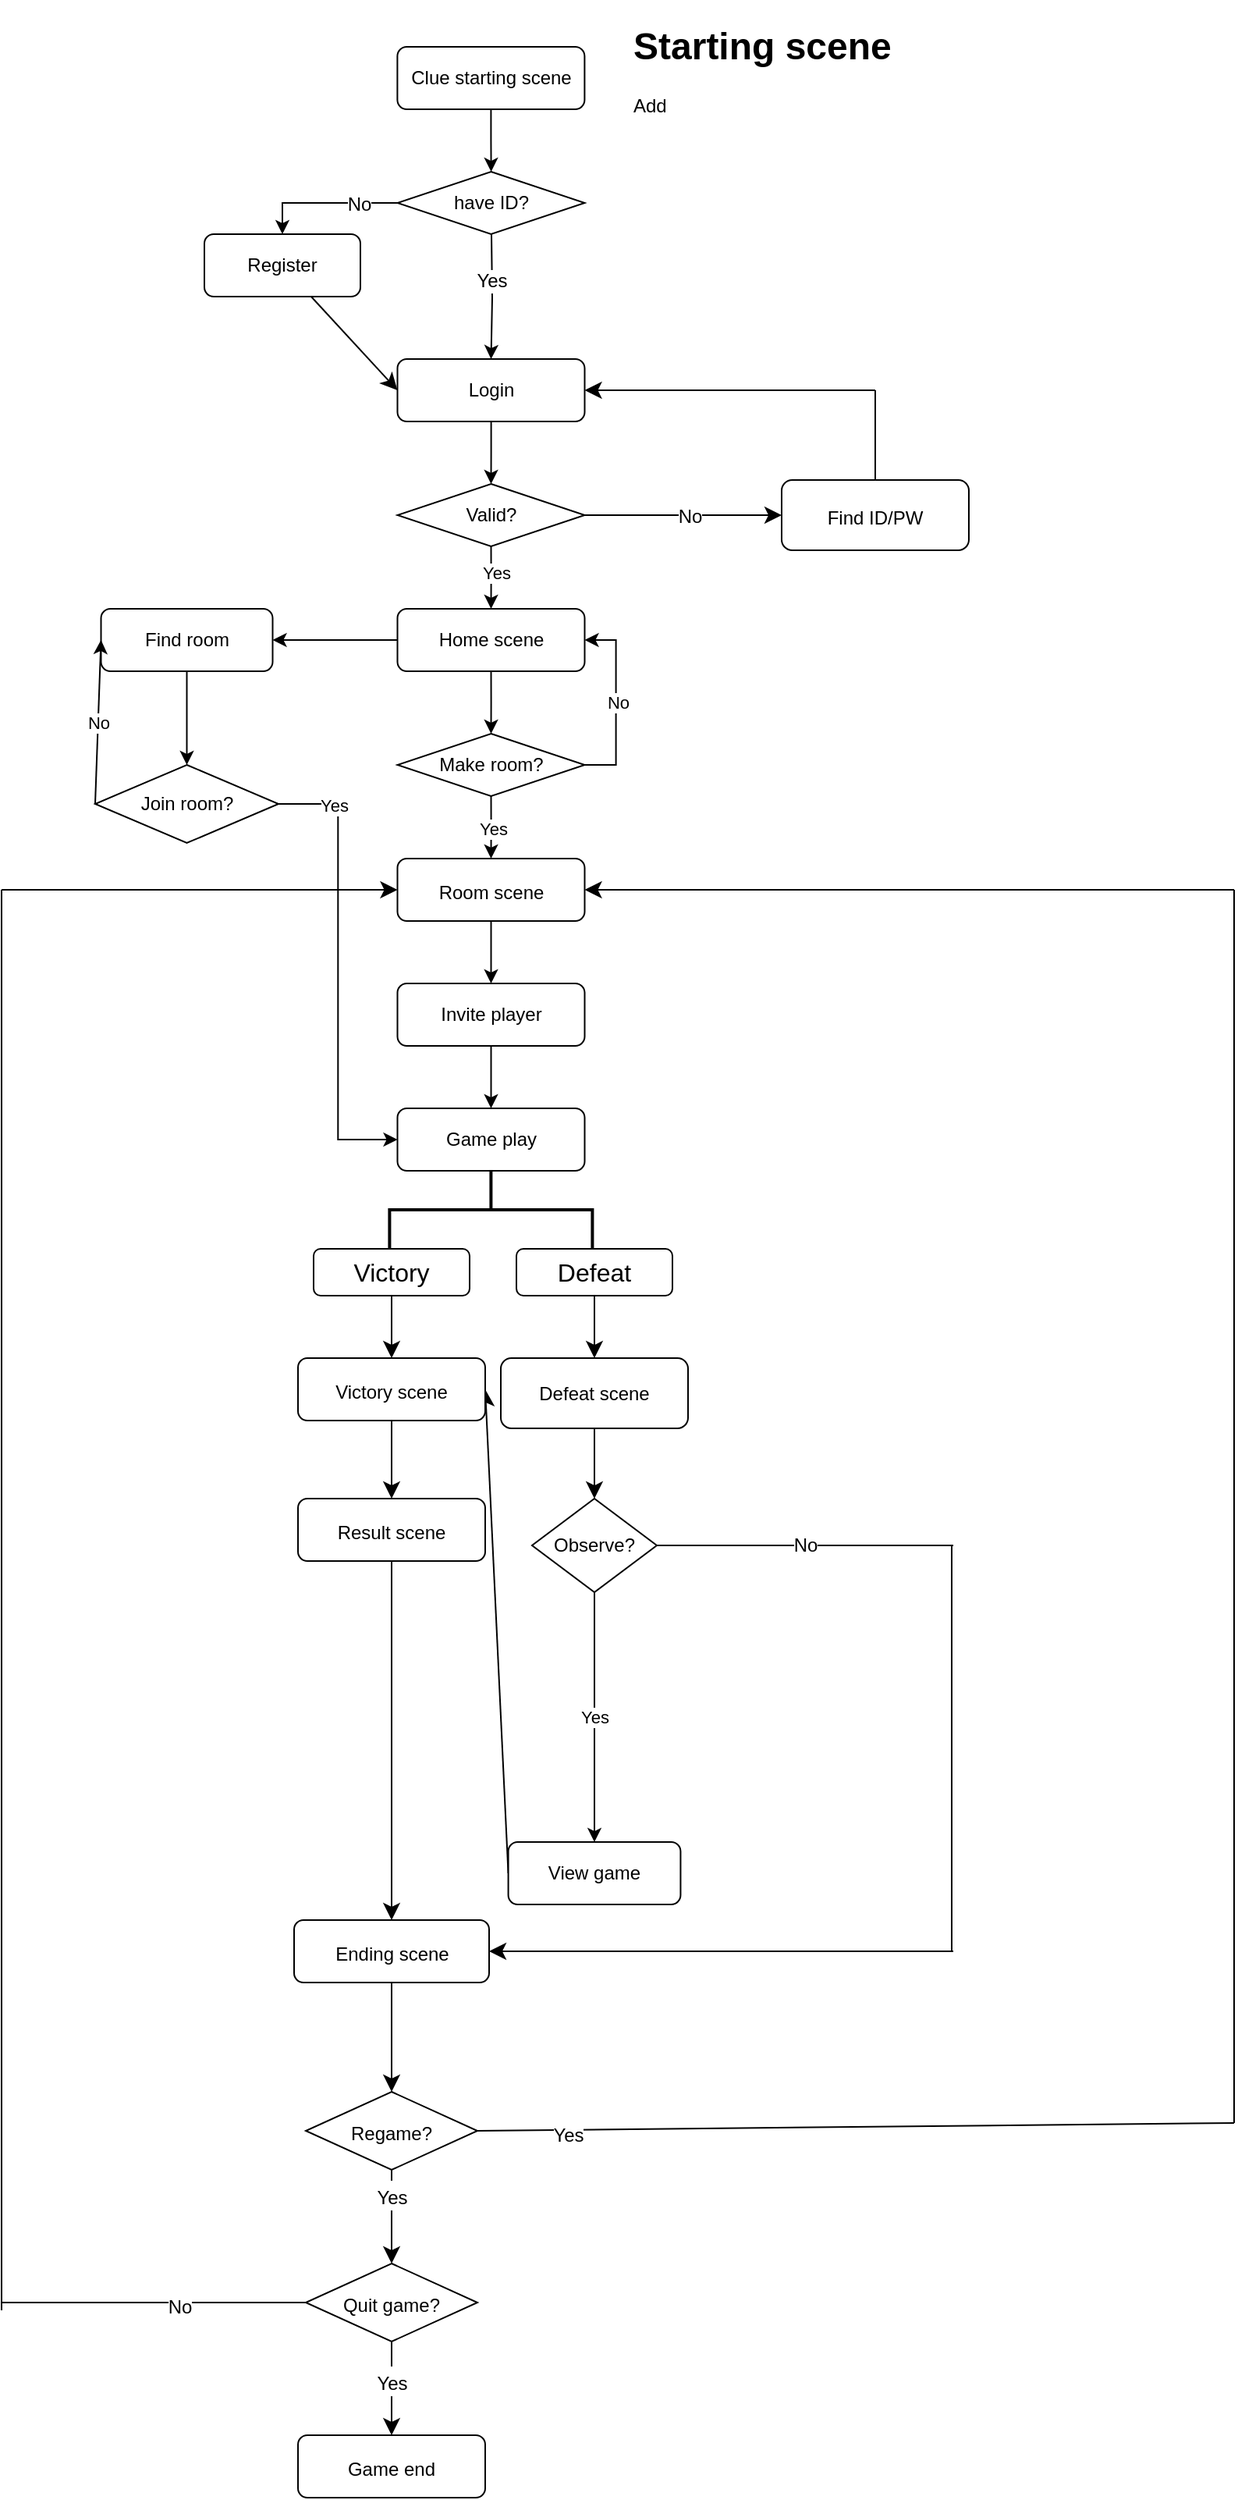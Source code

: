 <mxfile version="22.1.21" type="github">
  <diagram id="C5RBs43oDa-KdzZeNtuy" name="Page-1">
    <mxGraphModel dx="1416" dy="1014" grid="1" gridSize="10" guides="1" tooltips="1" connect="1" arrows="1" fold="1" page="1" pageScale="1" pageWidth="827" pageHeight="1169" math="0" shadow="0">
      <root>
        <mxCell id="WIyWlLk6GJQsqaUBKTNV-0" />
        <mxCell id="WIyWlLk6GJQsqaUBKTNV-1" parent="WIyWlLk6GJQsqaUBKTNV-0" />
        <mxCell id="JwCSaX0RSoOB0MdqLCf4-31" style="edgeStyle=orthogonalEdgeStyle;rounded=0;orthogonalLoop=1;jettySize=auto;html=1;" parent="WIyWlLk6GJQsqaUBKTNV-1" source="WIyWlLk6GJQsqaUBKTNV-3" target="JwCSaX0RSoOB0MdqLCf4-32" edge="1">
          <mxGeometry relative="1" as="geometry">
            <mxPoint x="403.7" y="160" as="targetPoint" />
          </mxGeometry>
        </mxCell>
        <mxCell id="WIyWlLk6GJQsqaUBKTNV-3" value="Clue starting scene" style="rounded=1;whiteSpace=wrap;html=1;fontSize=12;glass=0;strokeWidth=1;shadow=0;" parent="WIyWlLk6GJQsqaUBKTNV-1" vertex="1">
          <mxGeometry x="343.7" y="80" width="120" height="40" as="geometry" />
        </mxCell>
        <mxCell id="3HpmYtwetIIkrx0pe5Fz-3" value="" style="edgeStyle=orthogonalEdgeStyle;rounded=0;orthogonalLoop=1;jettySize=auto;html=1;" parent="WIyWlLk6GJQsqaUBKTNV-1" source="3HpmYtwetIIkrx0pe5Fz-0" edge="1">
          <mxGeometry relative="1" as="geometry">
            <mxPoint x="403.75" y="360" as="targetPoint" />
          </mxGeometry>
        </mxCell>
        <mxCell id="3HpmYtwetIIkrx0pe5Fz-0" value="Login" style="rounded=1;whiteSpace=wrap;html=1;" parent="WIyWlLk6GJQsqaUBKTNV-1" vertex="1">
          <mxGeometry x="343.75" y="280" width="120" height="40" as="geometry" />
        </mxCell>
        <mxCell id="3HpmYtwetIIkrx0pe5Fz-1" style="edgeStyle=orthogonalEdgeStyle;rounded=0;orthogonalLoop=1;jettySize=auto;html=1;exitX=0.5;exitY=1;exitDx=0;exitDy=0;" parent="WIyWlLk6GJQsqaUBKTNV-1" source="3HpmYtwetIIkrx0pe5Fz-0" target="3HpmYtwetIIkrx0pe5Fz-0" edge="1">
          <mxGeometry relative="1" as="geometry" />
        </mxCell>
        <mxCell id="3HpmYtwetIIkrx0pe5Fz-13" style="edgeStyle=orthogonalEdgeStyle;rounded=0;orthogonalLoop=1;jettySize=auto;html=1;exitX=0.5;exitY=1;exitDx=0;exitDy=0;" parent="WIyWlLk6GJQsqaUBKTNV-1" source="3HpmYtwetIIkrx0pe5Fz-2" edge="1">
          <mxGeometry relative="1" as="geometry">
            <mxPoint x="403.75" y="520" as="targetPoint" />
          </mxGeometry>
        </mxCell>
        <mxCell id="JwCSaX0RSoOB0MdqLCf4-6" style="edgeStyle=orthogonalEdgeStyle;rounded=0;orthogonalLoop=1;jettySize=auto;html=1;" parent="WIyWlLk6GJQsqaUBKTNV-1" source="3HpmYtwetIIkrx0pe5Fz-2" edge="1">
          <mxGeometry relative="1" as="geometry">
            <mxPoint x="263.75" y="460" as="targetPoint" />
          </mxGeometry>
        </mxCell>
        <mxCell id="3HpmYtwetIIkrx0pe5Fz-2" value="Home scene" style="whiteSpace=wrap;html=1;rounded=1;" parent="WIyWlLk6GJQsqaUBKTNV-1" vertex="1">
          <mxGeometry x="343.75" y="440" width="120" height="40" as="geometry" />
        </mxCell>
        <mxCell id="3HpmYtwetIIkrx0pe5Fz-8" style="edgeStyle=orthogonalEdgeStyle;rounded=0;orthogonalLoop=1;jettySize=auto;html=1;exitX=0.5;exitY=1;exitDx=0;exitDy=0;entryX=0.5;entryY=0;entryDx=0;entryDy=0;" parent="WIyWlLk6GJQsqaUBKTNV-1" source="3HpmYtwetIIkrx0pe5Fz-7" target="3HpmYtwetIIkrx0pe5Fz-2" edge="1">
          <mxGeometry relative="1" as="geometry">
            <Array as="points">
              <mxPoint x="403.75" y="420" />
              <mxPoint x="403.75" y="420" />
            </Array>
          </mxGeometry>
        </mxCell>
        <mxCell id="3HpmYtwetIIkrx0pe5Fz-11" value="Yes" style="edgeLabel;html=1;align=center;verticalAlign=middle;resizable=0;points=[];" parent="3HpmYtwetIIkrx0pe5Fz-8" vertex="1" connectable="0">
          <mxGeometry x="-0.15" y="3" relative="1" as="geometry">
            <mxPoint as="offset" />
          </mxGeometry>
        </mxCell>
        <mxCell id="Gx720E7wN7_lt2PWXB4A-30" style="edgeStyle=none;curved=1;rounded=0;orthogonalLoop=1;jettySize=auto;html=1;entryX=0;entryY=0.5;entryDx=0;entryDy=0;fontSize=12;startSize=8;endSize=8;" edge="1" parent="WIyWlLk6GJQsqaUBKTNV-1" source="3HpmYtwetIIkrx0pe5Fz-7" target="Gx720E7wN7_lt2PWXB4A-29">
          <mxGeometry relative="1" as="geometry" />
        </mxCell>
        <mxCell id="Gx720E7wN7_lt2PWXB4A-31" value="&lt;font style=&quot;font-size: 12px;&quot;&gt;No&lt;/font&gt;" style="edgeLabel;html=1;align=center;verticalAlign=middle;resizable=0;points=[];fontSize=16;" vertex="1" connectable="0" parent="Gx720E7wN7_lt2PWXB4A-30">
          <mxGeometry x="0.056" y="1" relative="1" as="geometry">
            <mxPoint as="offset" />
          </mxGeometry>
        </mxCell>
        <mxCell id="3HpmYtwetIIkrx0pe5Fz-7" value="Valid?" style="rhombus;whiteSpace=wrap;html=1;" parent="WIyWlLk6GJQsqaUBKTNV-1" vertex="1">
          <mxGeometry x="343.75" y="360" width="120" height="40" as="geometry" />
        </mxCell>
        <mxCell id="3HpmYtwetIIkrx0pe5Fz-16" style="edgeStyle=orthogonalEdgeStyle;rounded=0;orthogonalLoop=1;jettySize=auto;html=1;exitX=1;exitY=0.5;exitDx=0;exitDy=0;entryX=1;entryY=0.5;entryDx=0;entryDy=0;" parent="WIyWlLk6GJQsqaUBKTNV-1" source="3HpmYtwetIIkrx0pe5Fz-15" target="3HpmYtwetIIkrx0pe5Fz-2" edge="1">
          <mxGeometry relative="1" as="geometry" />
        </mxCell>
        <mxCell id="3HpmYtwetIIkrx0pe5Fz-19" value="No" style="edgeLabel;html=1;align=center;verticalAlign=middle;resizable=0;points=[];" parent="3HpmYtwetIIkrx0pe5Fz-16" vertex="1" connectable="0">
          <mxGeometry y="-1" relative="1" as="geometry">
            <mxPoint as="offset" />
          </mxGeometry>
        </mxCell>
        <mxCell id="3HpmYtwetIIkrx0pe5Fz-17" style="edgeStyle=orthogonalEdgeStyle;rounded=0;orthogonalLoop=1;jettySize=auto;html=1;exitX=0.5;exitY=1;exitDx=0;exitDy=0;" parent="WIyWlLk6GJQsqaUBKTNV-1" source="3HpmYtwetIIkrx0pe5Fz-15" edge="1">
          <mxGeometry relative="1" as="geometry">
            <mxPoint x="403.75" y="600" as="targetPoint" />
          </mxGeometry>
        </mxCell>
        <mxCell id="3HpmYtwetIIkrx0pe5Fz-18" value="Yes" style="edgeLabel;html=1;align=center;verticalAlign=middle;resizable=0;points=[];" parent="3HpmYtwetIIkrx0pe5Fz-17" vertex="1" connectable="0">
          <mxGeometry x="0.062" relative="1" as="geometry">
            <mxPoint as="offset" />
          </mxGeometry>
        </mxCell>
        <mxCell id="3HpmYtwetIIkrx0pe5Fz-15" value="Make room?" style="rhombus;whiteSpace=wrap;html=1;" parent="WIyWlLk6GJQsqaUBKTNV-1" vertex="1">
          <mxGeometry x="343.75" y="520" width="120" height="40" as="geometry" />
        </mxCell>
        <mxCell id="JwCSaX0RSoOB0MdqLCf4-1" style="edgeStyle=orthogonalEdgeStyle;rounded=0;orthogonalLoop=1;jettySize=auto;html=1;entryX=0.5;entryY=0;entryDx=0;entryDy=0;" parent="WIyWlLk6GJQsqaUBKTNV-1" source="ZR01JRABGJdEw6RTcn_Y-5" target="JwCSaX0RSoOB0MdqLCf4-0" edge="1">
          <mxGeometry relative="1" as="geometry" />
        </mxCell>
        <mxCell id="ZR01JRABGJdEw6RTcn_Y-5" value="&lt;font style=&quot;font-size: 12px;&quot;&gt;Room scene&lt;/font&gt;" style="rounded=1;whiteSpace=wrap;html=1;fontSize=16;" parent="WIyWlLk6GJQsqaUBKTNV-1" vertex="1">
          <mxGeometry x="343.75" y="600" width="120" height="40" as="geometry" />
        </mxCell>
        <mxCell id="JwCSaX0RSoOB0MdqLCf4-3" value="" style="edgeStyle=orthogonalEdgeStyle;rounded=0;orthogonalLoop=1;jettySize=auto;html=1;" parent="WIyWlLk6GJQsqaUBKTNV-1" source="JwCSaX0RSoOB0MdqLCf4-0" target="JwCSaX0RSoOB0MdqLCf4-2" edge="1">
          <mxGeometry relative="1" as="geometry" />
        </mxCell>
        <mxCell id="JwCSaX0RSoOB0MdqLCf4-0" value="Invite player" style="rounded=1;whiteSpace=wrap;html=1;" parent="WIyWlLk6GJQsqaUBKTNV-1" vertex="1">
          <mxGeometry x="343.75" y="680" width="120" height="40" as="geometry" />
        </mxCell>
        <mxCell id="JwCSaX0RSoOB0MdqLCf4-2" value="Game play" style="rounded=1;whiteSpace=wrap;html=1;" parent="WIyWlLk6GJQsqaUBKTNV-1" vertex="1">
          <mxGeometry x="343.75" y="760" width="120" height="40" as="geometry" />
        </mxCell>
        <mxCell id="JwCSaX0RSoOB0MdqLCf4-22" style="edgeStyle=orthogonalEdgeStyle;rounded=0;orthogonalLoop=1;jettySize=auto;html=1;entryX=0.5;entryY=0;entryDx=0;entryDy=0;" parent="WIyWlLk6GJQsqaUBKTNV-1" source="JwCSaX0RSoOB0MdqLCf4-7" target="JwCSaX0RSoOB0MdqLCf4-8" edge="1">
          <mxGeometry relative="1" as="geometry" />
        </mxCell>
        <mxCell id="JwCSaX0RSoOB0MdqLCf4-7" value="Find room" style="rounded=1;whiteSpace=wrap;html=1;" parent="WIyWlLk6GJQsqaUBKTNV-1" vertex="1">
          <mxGeometry x="153.75" y="440" width="110" height="40" as="geometry" />
        </mxCell>
        <mxCell id="JwCSaX0RSoOB0MdqLCf4-24" style="edgeStyle=orthogonalEdgeStyle;rounded=0;orthogonalLoop=1;jettySize=auto;html=1;entryX=0;entryY=0.5;entryDx=0;entryDy=0;" parent="WIyWlLk6GJQsqaUBKTNV-1" source="JwCSaX0RSoOB0MdqLCf4-8" target="JwCSaX0RSoOB0MdqLCf4-2" edge="1">
          <mxGeometry relative="1" as="geometry" />
        </mxCell>
        <mxCell id="JwCSaX0RSoOB0MdqLCf4-28" value="Yes" style="edgeLabel;html=1;align=center;verticalAlign=middle;resizable=0;points=[];" parent="JwCSaX0RSoOB0MdqLCf4-24" vertex="1" connectable="0">
          <mxGeometry x="-0.758" y="-1" relative="1" as="geometry">
            <mxPoint as="offset" />
          </mxGeometry>
        </mxCell>
        <mxCell id="JwCSaX0RSoOB0MdqLCf4-8" value="Join room?" style="rhombus;whiteSpace=wrap;html=1;" parent="WIyWlLk6GJQsqaUBKTNV-1" vertex="1">
          <mxGeometry x="150" y="540" width="117.5" height="50" as="geometry" />
        </mxCell>
        <mxCell id="JwCSaX0RSoOB0MdqLCf4-26" value="" style="endArrow=classic;html=1;rounded=0;exitX=0;exitY=0.5;exitDx=0;exitDy=0;entryX=0;entryY=0.5;entryDx=0;entryDy=0;" parent="WIyWlLk6GJQsqaUBKTNV-1" source="JwCSaX0RSoOB0MdqLCf4-8" target="JwCSaX0RSoOB0MdqLCf4-7" edge="1">
          <mxGeometry relative="1" as="geometry">
            <mxPoint x="43.75" y="470" as="sourcePoint" />
            <mxPoint x="149.75" y="470" as="targetPoint" />
          </mxGeometry>
        </mxCell>
        <mxCell id="JwCSaX0RSoOB0MdqLCf4-27" value="No" style="edgeLabel;resizable=0;html=1;align=center;verticalAlign=middle;" parent="JwCSaX0RSoOB0MdqLCf4-26" connectable="0" vertex="1">
          <mxGeometry relative="1" as="geometry" />
        </mxCell>
        <mxCell id="JwCSaX0RSoOB0MdqLCf4-29" value="&lt;h1&gt;Starting scene&lt;/h1&gt;&lt;p&gt;Add&amp;nbsp;&lt;/p&gt;" style="text;html=1;strokeColor=none;fillColor=none;spacing=5;spacingTop=-20;whiteSpace=wrap;overflow=hidden;rounded=0;" parent="WIyWlLk6GJQsqaUBKTNV-1" vertex="1">
          <mxGeometry x="490" y="60" width="360" height="90" as="geometry" />
        </mxCell>
        <mxCell id="JwCSaX0RSoOB0MdqLCf4-34" style="edgeStyle=orthogonalEdgeStyle;rounded=0;orthogonalLoop=1;jettySize=auto;html=1;entryX=0.5;entryY=0;entryDx=0;entryDy=0;" parent="WIyWlLk6GJQsqaUBKTNV-1" target="3HpmYtwetIIkrx0pe5Fz-0" edge="1">
          <mxGeometry relative="1" as="geometry">
            <mxPoint x="404" y="200" as="sourcePoint" />
          </mxGeometry>
        </mxCell>
        <mxCell id="JwCSaX0RSoOB0MdqLCf4-35" value="&lt;font style=&quot;font-size: 12px;&quot;&gt;Yes&lt;/font&gt;" style="edgeLabel;html=1;align=center;verticalAlign=middle;resizable=0;points=[];" parent="JwCSaX0RSoOB0MdqLCf4-34" vertex="1" connectable="0">
          <mxGeometry x="-0.263" y="-1" relative="1" as="geometry">
            <mxPoint as="offset" />
          </mxGeometry>
        </mxCell>
        <mxCell id="JwCSaX0RSoOB0MdqLCf4-41" style="edgeStyle=orthogonalEdgeStyle;rounded=0;orthogonalLoop=1;jettySize=auto;html=1;entryX=0.5;entryY=0;entryDx=0;entryDy=0;" parent="WIyWlLk6GJQsqaUBKTNV-1" source="JwCSaX0RSoOB0MdqLCf4-32" target="JwCSaX0RSoOB0MdqLCf4-38" edge="1">
          <mxGeometry relative="1" as="geometry" />
        </mxCell>
        <mxCell id="JwCSaX0RSoOB0MdqLCf4-42" value="&lt;font style=&quot;font-size: 12px;&quot;&gt;No&lt;/font&gt;" style="edgeLabel;html=1;align=center;verticalAlign=middle;resizable=0;points=[];" parent="JwCSaX0RSoOB0MdqLCf4-41" vertex="1" connectable="0">
          <mxGeometry x="-0.451" y="1" relative="1" as="geometry">
            <mxPoint as="offset" />
          </mxGeometry>
        </mxCell>
        <mxCell id="JwCSaX0RSoOB0MdqLCf4-32" value="have ID?" style="rhombus;whiteSpace=wrap;html=1;" parent="WIyWlLk6GJQsqaUBKTNV-1" vertex="1">
          <mxGeometry x="343.75" y="160" width="120" height="40" as="geometry" />
        </mxCell>
        <mxCell id="Gx720E7wN7_lt2PWXB4A-28" style="edgeStyle=none;curved=1;rounded=0;orthogonalLoop=1;jettySize=auto;html=1;fontSize=12;startSize=8;endSize=8;entryX=0;entryY=0.5;entryDx=0;entryDy=0;" edge="1" parent="WIyWlLk6GJQsqaUBKTNV-1" source="JwCSaX0RSoOB0MdqLCf4-38" target="3HpmYtwetIIkrx0pe5Fz-0">
          <mxGeometry relative="1" as="geometry">
            <mxPoint x="270" y="300" as="targetPoint" />
          </mxGeometry>
        </mxCell>
        <mxCell id="JwCSaX0RSoOB0MdqLCf4-38" value="Register" style="rounded=1;whiteSpace=wrap;html=1;" parent="WIyWlLk6GJQsqaUBKTNV-1" vertex="1">
          <mxGeometry x="220" y="200" width="100" height="40" as="geometry" />
        </mxCell>
        <mxCell id="JwCSaX0RSoOB0MdqLCf4-67" value="Yes" style="edgeStyle=orthogonalEdgeStyle;rounded=0;orthogonalLoop=1;jettySize=auto;html=1;entryX=0.5;entryY=0;entryDx=0;entryDy=0;" parent="WIyWlLk6GJQsqaUBKTNV-1" source="JwCSaX0RSoOB0MdqLCf4-62" target="JwCSaX0RSoOB0MdqLCf4-66" edge="1">
          <mxGeometry relative="1" as="geometry" />
        </mxCell>
        <mxCell id="Gx720E7wN7_lt2PWXB4A-12" value="No" style="edgeStyle=none;curved=1;rounded=0;orthogonalLoop=1;jettySize=auto;html=1;fontSize=12;startSize=8;endSize=8;startArrow=none;startFill=0;endArrow=none;endFill=0;exitX=1;exitY=0.5;exitDx=0;exitDy=0;" edge="1" parent="WIyWlLk6GJQsqaUBKTNV-1" source="JwCSaX0RSoOB0MdqLCf4-62">
          <mxGeometry relative="1" as="geometry">
            <mxPoint x="700" y="1040" as="targetPoint" />
          </mxGeometry>
        </mxCell>
        <mxCell id="JwCSaX0RSoOB0MdqLCf4-62" value="Observe?" style="rhombus;whiteSpace=wrap;html=1;" parent="WIyWlLk6GJQsqaUBKTNV-1" vertex="1">
          <mxGeometry x="430.0" y="1010" width="80" height="60" as="geometry" />
        </mxCell>
        <mxCell id="Gx720E7wN7_lt2PWXB4A-4" style="edgeStyle=none;curved=1;rounded=0;orthogonalLoop=1;jettySize=auto;html=1;fontSize=12;startSize=8;endSize=8;entryX=1;entryY=0.5;entryDx=0;entryDy=0;exitX=0;exitY=0.5;exitDx=0;exitDy=0;" edge="1" parent="WIyWlLk6GJQsqaUBKTNV-1" source="JwCSaX0RSoOB0MdqLCf4-66" target="Gx720E7wN7_lt2PWXB4A-0">
          <mxGeometry relative="1" as="geometry">
            <mxPoint x="398.7" y="1135" as="targetPoint" />
          </mxGeometry>
        </mxCell>
        <mxCell id="JwCSaX0RSoOB0MdqLCf4-66" value="View game" style="rounded=1;whiteSpace=wrap;html=1;" parent="WIyWlLk6GJQsqaUBKTNV-1" vertex="1">
          <mxGeometry x="414.79" y="1230" width="110.43" height="40" as="geometry" />
        </mxCell>
        <mxCell id="Gx720E7wN7_lt2PWXB4A-48" style="edgeStyle=none;curved=1;rounded=0;orthogonalLoop=1;jettySize=auto;html=1;entryX=0.5;entryY=0;entryDx=0;entryDy=0;fontSize=12;startSize=8;endSize=8;" edge="1" parent="WIyWlLk6GJQsqaUBKTNV-1" source="JwCSaX0RSoOB0MdqLCf4-69" target="JwCSaX0RSoOB0MdqLCf4-62">
          <mxGeometry relative="1" as="geometry" />
        </mxCell>
        <mxCell id="JwCSaX0RSoOB0MdqLCf4-69" value="Defeat scene" style="rounded=1;whiteSpace=wrap;html=1;" parent="WIyWlLk6GJQsqaUBKTNV-1" vertex="1">
          <mxGeometry x="410.0" y="920" width="120" height="45" as="geometry" />
        </mxCell>
        <mxCell id="Gx720E7wN7_lt2PWXB4A-9" style="edgeStyle=none;curved=1;rounded=0;orthogonalLoop=1;jettySize=auto;html=1;entryX=0.5;entryY=0;entryDx=0;entryDy=0;fontSize=12;startSize=8;endSize=8;" edge="1" parent="WIyWlLk6GJQsqaUBKTNV-1" source="Gx720E7wN7_lt2PWXB4A-0" target="Gx720E7wN7_lt2PWXB4A-3">
          <mxGeometry relative="1" as="geometry" />
        </mxCell>
        <mxCell id="Gx720E7wN7_lt2PWXB4A-0" value="&lt;font style=&quot;font-size: 12px;&quot;&gt;Victory scene&lt;/font&gt;" style="rounded=1;whiteSpace=wrap;html=1;fontSize=16;" vertex="1" parent="WIyWlLk6GJQsqaUBKTNV-1">
          <mxGeometry x="280" y="920" width="120" height="40" as="geometry" />
        </mxCell>
        <mxCell id="Gx720E7wN7_lt2PWXB4A-11" style="edgeStyle=none;curved=1;rounded=0;orthogonalLoop=1;jettySize=auto;html=1;entryX=0.5;entryY=0;entryDx=0;entryDy=0;fontSize=12;startSize=8;endSize=8;" edge="1" parent="WIyWlLk6GJQsqaUBKTNV-1" source="Gx720E7wN7_lt2PWXB4A-3" target="Gx720E7wN7_lt2PWXB4A-10">
          <mxGeometry relative="1" as="geometry" />
        </mxCell>
        <mxCell id="Gx720E7wN7_lt2PWXB4A-3" value="&lt;font style=&quot;font-size: 12px;&quot;&gt;Result scene&lt;/font&gt;" style="rounded=1;whiteSpace=wrap;html=1;fontSize=16;" vertex="1" parent="WIyWlLk6GJQsqaUBKTNV-1">
          <mxGeometry x="280" y="1010" width="120" height="40" as="geometry" />
        </mxCell>
        <mxCell id="Gx720E7wN7_lt2PWXB4A-17" style="edgeStyle=none;curved=1;rounded=0;orthogonalLoop=1;jettySize=auto;html=1;entryX=0.5;entryY=0;entryDx=0;entryDy=0;fontSize=12;startSize=8;endSize=8;" edge="1" parent="WIyWlLk6GJQsqaUBKTNV-1" source="Gx720E7wN7_lt2PWXB4A-10" target="Gx720E7wN7_lt2PWXB4A-16">
          <mxGeometry relative="1" as="geometry" />
        </mxCell>
        <mxCell id="Gx720E7wN7_lt2PWXB4A-10" value="&lt;font style=&quot;font-size: 12px;&quot;&gt;Ending scene&lt;/font&gt;" style="rounded=1;whiteSpace=wrap;html=1;fontSize=16;" vertex="1" parent="WIyWlLk6GJQsqaUBKTNV-1">
          <mxGeometry x="277.5" y="1280" width="125" height="40" as="geometry" />
        </mxCell>
        <mxCell id="Gx720E7wN7_lt2PWXB4A-13" value="" style="endArrow=classic;html=1;rounded=0;fontSize=12;startSize=8;endSize=8;curved=1;entryX=1;entryY=0.5;entryDx=0;entryDy=0;" edge="1" parent="WIyWlLk6GJQsqaUBKTNV-1" target="Gx720E7wN7_lt2PWXB4A-10">
          <mxGeometry width="50" height="50" relative="1" as="geometry">
            <mxPoint x="700" y="1300" as="sourcePoint" />
            <mxPoint x="638.7" y="1305" as="targetPoint" />
          </mxGeometry>
        </mxCell>
        <mxCell id="Gx720E7wN7_lt2PWXB4A-20" style="edgeStyle=none;curved=1;rounded=0;orthogonalLoop=1;jettySize=auto;html=1;fontSize=12;startSize=8;endSize=8;endArrow=none;endFill=0;exitX=1;exitY=0.5;exitDx=0;exitDy=0;" edge="1" parent="WIyWlLk6GJQsqaUBKTNV-1" source="Gx720E7wN7_lt2PWXB4A-16">
          <mxGeometry relative="1" as="geometry">
            <mxPoint x="880" y="1410" as="targetPoint" />
          </mxGeometry>
        </mxCell>
        <mxCell id="Gx720E7wN7_lt2PWXB4A-25" value="&lt;font style=&quot;font-size: 12px;&quot;&gt;Yes&lt;/font&gt;" style="edgeLabel;html=1;align=center;verticalAlign=middle;resizable=0;points=[];fontSize=16;" vertex="1" connectable="0" parent="Gx720E7wN7_lt2PWXB4A-20">
          <mxGeometry x="-0.762" y="-3" relative="1" as="geometry">
            <mxPoint y="-2" as="offset" />
          </mxGeometry>
        </mxCell>
        <mxCell id="Gx720E7wN7_lt2PWXB4A-54" style="edgeStyle=none;curved=1;rounded=0;orthogonalLoop=1;jettySize=auto;html=1;entryX=0.5;entryY=0;entryDx=0;entryDy=0;fontSize=12;startSize=8;endSize=8;" edge="1" parent="WIyWlLk6GJQsqaUBKTNV-1" source="Gx720E7wN7_lt2PWXB4A-16" target="Gx720E7wN7_lt2PWXB4A-53">
          <mxGeometry relative="1" as="geometry" />
        </mxCell>
        <mxCell id="Gx720E7wN7_lt2PWXB4A-58" value="&lt;font style=&quot;font-size: 12px;&quot;&gt;Yes&lt;/font&gt;" style="edgeLabel;html=1;align=center;verticalAlign=middle;resizable=0;points=[];fontSize=16;" vertex="1" connectable="0" parent="Gx720E7wN7_lt2PWXB4A-54">
          <mxGeometry x="-0.48" y="2" relative="1" as="geometry">
            <mxPoint x="-2" as="offset" />
          </mxGeometry>
        </mxCell>
        <mxCell id="Gx720E7wN7_lt2PWXB4A-16" value="&lt;font style=&quot;font-size: 12px;&quot;&gt;Regame?&lt;/font&gt;" style="rhombus;whiteSpace=wrap;html=1;fontSize=16;" vertex="1" parent="WIyWlLk6GJQsqaUBKTNV-1">
          <mxGeometry x="285" y="1390" width="110" height="50" as="geometry" />
        </mxCell>
        <mxCell id="Gx720E7wN7_lt2PWXB4A-22" value="" style="endArrow=none;html=1;rounded=0;fontSize=12;startSize=8;endSize=8;curved=1;endFill=0;" edge="1" parent="WIyWlLk6GJQsqaUBKTNV-1">
          <mxGeometry width="50" height="50" relative="1" as="geometry">
            <mxPoint x="880" y="1410" as="sourcePoint" />
            <mxPoint x="880" y="620" as="targetPoint" />
          </mxGeometry>
        </mxCell>
        <mxCell id="Gx720E7wN7_lt2PWXB4A-23" value="" style="endArrow=classic;html=1;rounded=0;fontSize=12;startSize=8;endSize=8;curved=1;entryX=1;entryY=0.5;entryDx=0;entryDy=0;" edge="1" parent="WIyWlLk6GJQsqaUBKTNV-1" target="ZR01JRABGJdEw6RTcn_Y-5">
          <mxGeometry width="50" height="50" relative="1" as="geometry">
            <mxPoint x="880" y="620" as="sourcePoint" />
            <mxPoint x="790" y="580" as="targetPoint" />
          </mxGeometry>
        </mxCell>
        <mxCell id="Gx720E7wN7_lt2PWXB4A-24" value="" style="endArrow=none;html=1;rounded=0;fontSize=12;startSize=8;endSize=8;curved=1;" edge="1" parent="WIyWlLk6GJQsqaUBKTNV-1">
          <mxGeometry width="50" height="50" relative="1" as="geometry">
            <mxPoint x="699" y="1300" as="sourcePoint" />
            <mxPoint x="699" y="1040" as="targetPoint" />
          </mxGeometry>
        </mxCell>
        <mxCell id="Gx720E7wN7_lt2PWXB4A-26" value="&lt;font style=&quot;font-size: 12px;&quot;&gt;Game end&lt;/font&gt;" style="rounded=1;whiteSpace=wrap;html=1;fontSize=16;" vertex="1" parent="WIyWlLk6GJQsqaUBKTNV-1">
          <mxGeometry x="280" y="1610" width="120" height="40" as="geometry" />
        </mxCell>
        <mxCell id="Gx720E7wN7_lt2PWXB4A-29" value="&lt;font style=&quot;font-size: 12px;&quot;&gt;Find ID/PW&lt;/font&gt;" style="rounded=1;whiteSpace=wrap;html=1;fontSize=16;" vertex="1" parent="WIyWlLk6GJQsqaUBKTNV-1">
          <mxGeometry x="590" y="357.5" width="120" height="45" as="geometry" />
        </mxCell>
        <mxCell id="Gx720E7wN7_lt2PWXB4A-33" value="" style="endArrow=none;html=1;rounded=0;fontSize=12;startSize=8;endSize=8;curved=1;exitX=0.5;exitY=0;exitDx=0;exitDy=0;" edge="1" parent="WIyWlLk6GJQsqaUBKTNV-1" source="Gx720E7wN7_lt2PWXB4A-29">
          <mxGeometry width="50" height="50" relative="1" as="geometry">
            <mxPoint x="620" y="360" as="sourcePoint" />
            <mxPoint x="650" y="300" as="targetPoint" />
          </mxGeometry>
        </mxCell>
        <mxCell id="Gx720E7wN7_lt2PWXB4A-34" value="" style="endArrow=classic;html=1;rounded=0;fontSize=12;startSize=8;endSize=8;curved=1;entryX=1;entryY=0.5;entryDx=0;entryDy=0;" edge="1" parent="WIyWlLk6GJQsqaUBKTNV-1" target="3HpmYtwetIIkrx0pe5Fz-0">
          <mxGeometry width="50" height="50" relative="1" as="geometry">
            <mxPoint x="650" y="300" as="sourcePoint" />
            <mxPoint x="700" y="270" as="targetPoint" />
            <Array as="points">
              <mxPoint x="650" y="300" />
            </Array>
          </mxGeometry>
        </mxCell>
        <mxCell id="Gx720E7wN7_lt2PWXB4A-35" style="edgeStyle=none;curved=1;rounded=0;orthogonalLoop=1;jettySize=auto;html=1;exitX=0.25;exitY=0;exitDx=0;exitDy=0;fontSize=12;startSize=8;endSize=8;" edge="1" parent="WIyWlLk6GJQsqaUBKTNV-1" source="Gx720E7wN7_lt2PWXB4A-29" target="Gx720E7wN7_lt2PWXB4A-29">
          <mxGeometry relative="1" as="geometry" />
        </mxCell>
        <mxCell id="Gx720E7wN7_lt2PWXB4A-46" style="edgeStyle=none;curved=1;rounded=0;orthogonalLoop=1;jettySize=auto;html=1;entryX=0.5;entryY=0;entryDx=0;entryDy=0;fontSize=12;startSize=8;endSize=8;" edge="1" parent="WIyWlLk6GJQsqaUBKTNV-1" source="Gx720E7wN7_lt2PWXB4A-40" target="Gx720E7wN7_lt2PWXB4A-0">
          <mxGeometry relative="1" as="geometry" />
        </mxCell>
        <mxCell id="Gx720E7wN7_lt2PWXB4A-40" value="Victory" style="rounded=1;whiteSpace=wrap;html=1;fontSize=16;" vertex="1" parent="WIyWlLk6GJQsqaUBKTNV-1">
          <mxGeometry x="290" y="850" width="100" height="30" as="geometry" />
        </mxCell>
        <mxCell id="Gx720E7wN7_lt2PWXB4A-43" value="" style="strokeWidth=2;html=1;shape=mxgraph.flowchart.annotation_2;align=left;labelPosition=right;pointerEvents=1;fontSize=16;rotation=90;" vertex="1" parent="WIyWlLk6GJQsqaUBKTNV-1">
          <mxGeometry x="378.7" y="760" width="50" height="130" as="geometry" />
        </mxCell>
        <mxCell id="Gx720E7wN7_lt2PWXB4A-47" style="edgeStyle=none;curved=1;rounded=0;orthogonalLoop=1;jettySize=auto;html=1;entryX=0.5;entryY=0;entryDx=0;entryDy=0;fontSize=12;startSize=8;endSize=8;" edge="1" parent="WIyWlLk6GJQsqaUBKTNV-1" source="Gx720E7wN7_lt2PWXB4A-45" target="JwCSaX0RSoOB0MdqLCf4-69">
          <mxGeometry relative="1" as="geometry" />
        </mxCell>
        <mxCell id="Gx720E7wN7_lt2PWXB4A-45" value="Defeat" style="rounded=1;whiteSpace=wrap;html=1;fontSize=16;" vertex="1" parent="WIyWlLk6GJQsqaUBKTNV-1">
          <mxGeometry x="420" y="850" width="100" height="30" as="geometry" />
        </mxCell>
        <mxCell id="Gx720E7wN7_lt2PWXB4A-56" style="edgeStyle=none;curved=1;rounded=0;orthogonalLoop=1;jettySize=auto;html=1;fontSize=12;startSize=8;endSize=8;" edge="1" parent="WIyWlLk6GJQsqaUBKTNV-1" source="Gx720E7wN7_lt2PWXB4A-53">
          <mxGeometry relative="1" as="geometry">
            <mxPoint x="340" y="1610" as="targetPoint" />
            <Array as="points" />
          </mxGeometry>
        </mxCell>
        <mxCell id="Gx720E7wN7_lt2PWXB4A-57" value="&lt;font style=&quot;font-size: 12px;&quot;&gt;Yes&lt;/font&gt;" style="edgeLabel;html=1;align=center;verticalAlign=middle;resizable=0;points=[];fontSize=16;" vertex="1" connectable="0" parent="Gx720E7wN7_lt2PWXB4A-56">
          <mxGeometry x="0.123" y="1" relative="1" as="geometry">
            <mxPoint x="-1" y="-9" as="offset" />
          </mxGeometry>
        </mxCell>
        <mxCell id="Gx720E7wN7_lt2PWXB4A-53" value="&lt;span style=&quot;font-size: 12px;&quot;&gt;Quit game?&lt;/span&gt;" style="rhombus;whiteSpace=wrap;html=1;fontSize=16;" vertex="1" parent="WIyWlLk6GJQsqaUBKTNV-1">
          <mxGeometry x="285" y="1500" width="110" height="50" as="geometry" />
        </mxCell>
        <mxCell id="Gx720E7wN7_lt2PWXB4A-60" value="" style="endArrow=none;html=1;rounded=0;fontSize=12;startSize=8;endSize=8;curved=1;entryX=0;entryY=0.5;entryDx=0;entryDy=0;" edge="1" parent="WIyWlLk6GJQsqaUBKTNV-1" target="Gx720E7wN7_lt2PWXB4A-53">
          <mxGeometry width="50" height="50" relative="1" as="geometry">
            <mxPoint x="90" y="1525" as="sourcePoint" />
            <mxPoint x="10" y="1380" as="targetPoint" />
          </mxGeometry>
        </mxCell>
        <mxCell id="Gx720E7wN7_lt2PWXB4A-66" value="&lt;font style=&quot;font-size: 12px;&quot;&gt;No&lt;/font&gt;" style="edgeLabel;html=1;align=center;verticalAlign=middle;resizable=0;points=[];fontSize=16;" vertex="1" connectable="0" parent="Gx720E7wN7_lt2PWXB4A-60">
          <mxGeometry x="0.166" y="-1" relative="1" as="geometry">
            <mxPoint as="offset" />
          </mxGeometry>
        </mxCell>
        <mxCell id="Gx720E7wN7_lt2PWXB4A-64" value="" style="endArrow=none;html=1;rounded=0;fontSize=12;startSize=8;endSize=8;curved=1;" edge="1" parent="WIyWlLk6GJQsqaUBKTNV-1">
          <mxGeometry width="50" height="50" relative="1" as="geometry">
            <mxPoint x="90" y="1530" as="sourcePoint" />
            <mxPoint x="90" y="620" as="targetPoint" />
          </mxGeometry>
        </mxCell>
        <mxCell id="Gx720E7wN7_lt2PWXB4A-71" value="" style="endArrow=classic;html=1;rounded=0;fontSize=12;startSize=8;endSize=8;curved=1;entryX=0;entryY=0.5;entryDx=0;entryDy=0;" edge="1" parent="WIyWlLk6GJQsqaUBKTNV-1" target="ZR01JRABGJdEw6RTcn_Y-5">
          <mxGeometry width="50" height="50" relative="1" as="geometry">
            <mxPoint x="90" y="620" as="sourcePoint" />
            <mxPoint x="230" y="590" as="targetPoint" />
          </mxGeometry>
        </mxCell>
      </root>
    </mxGraphModel>
  </diagram>
</mxfile>

